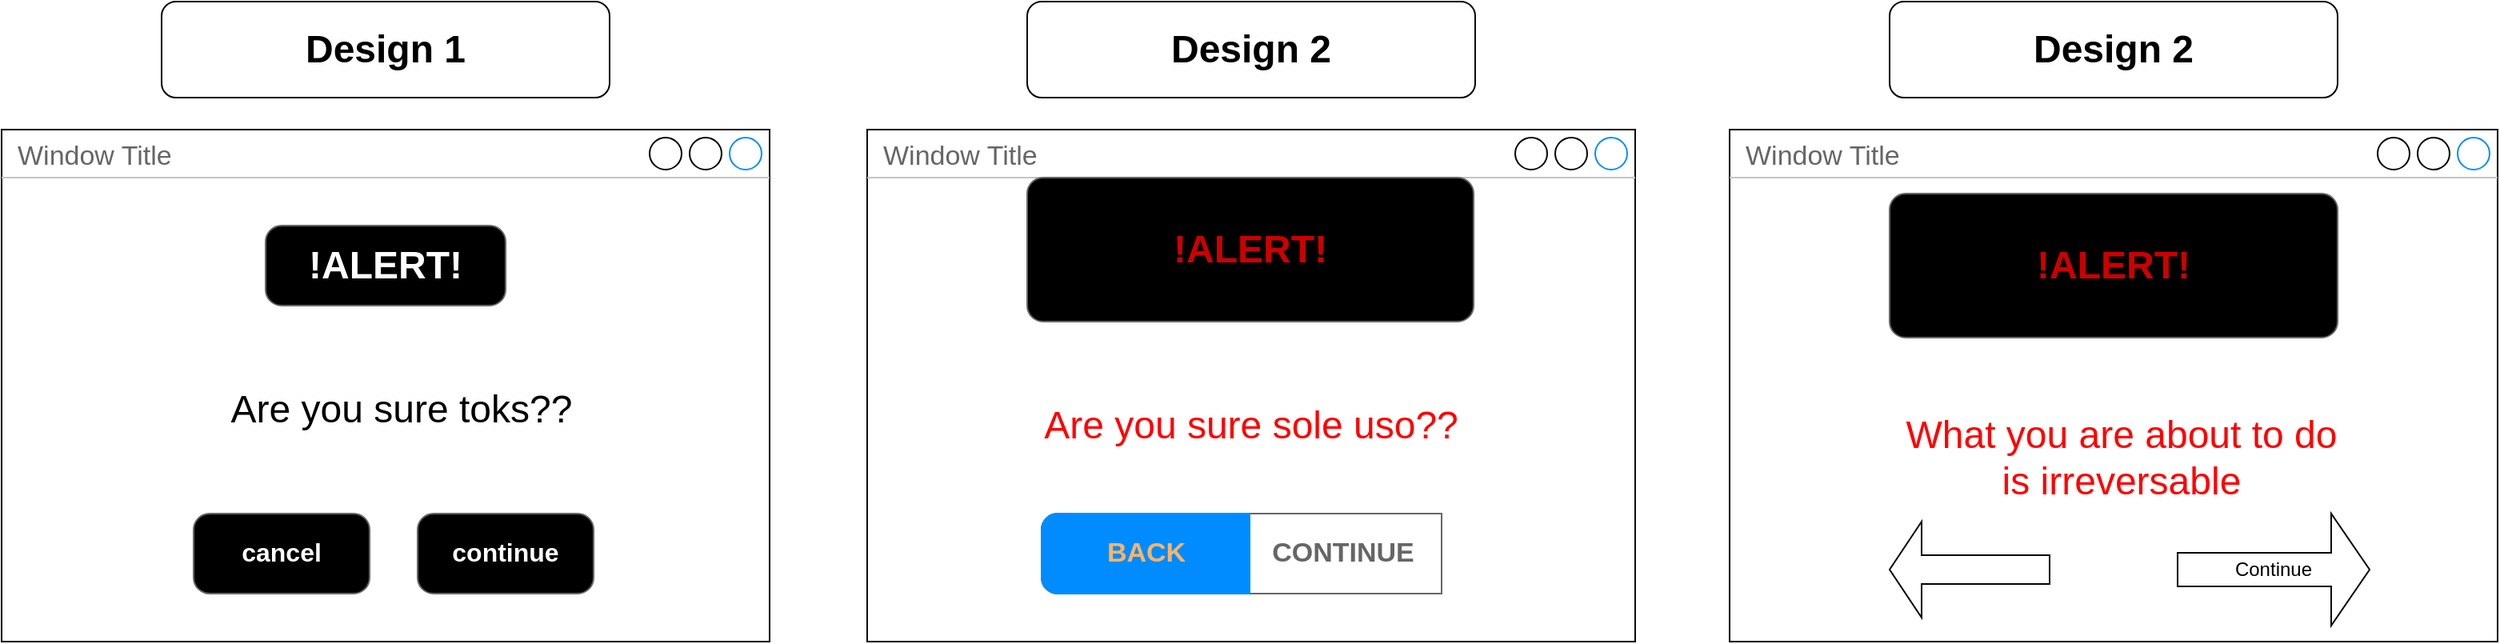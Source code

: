 <mxfile>
    <diagram id="RhHARC6BGmMWJIHtT7Bs" name="Page-1">
        <mxGraphModel dx="1130" dy="792" grid="1" gridSize="10" guides="1" tooltips="1" connect="1" arrows="1" fold="1" page="1" pageScale="1" pageWidth="850" pageHeight="1100" math="0" shadow="0">
            <root>
                <mxCell id="0"/>
                <mxCell id="1" parent="0"/>
                <mxCell id="2" value="Window Title" style="strokeWidth=1;shadow=0;dashed=0;align=center;html=1;shape=mxgraph.mockup.containers.window;align=left;verticalAlign=top;spacingLeft=8;strokeColor2=#008cff;strokeColor3=#c4c4c4;fontColor=#666666;mainText=;fontSize=17;labelBackgroundColor=none;" parent="1" vertex="1">
                    <mxGeometry y="80" width="480" height="320" as="geometry"/>
                </mxCell>
                <mxCell id="3" value="&lt;font style=&quot;font-size: 24px;&quot;&gt;!ALERT!&lt;/font&gt;" style="strokeWidth=1;shadow=0;dashed=0;align=center;html=1;shape=mxgraph.mockup.buttons.button;strokeColor=#666666;fontColor=#ffffff;mainText=;buttonStyle=round;fontSize=17;fontStyle=1;fillColor=#000000;whiteSpace=wrap;" parent="1" vertex="1">
                    <mxGeometry x="165" y="140" width="150" height="50" as="geometry"/>
                </mxCell>
                <mxCell id="4" value="Are you sure toks??" style="text;html=1;strokeColor=none;fillColor=none;align=center;verticalAlign=middle;whiteSpace=wrap;rounded=0;fontSize=24;" parent="1" vertex="1">
                    <mxGeometry x="40" y="200" width="420" height="110" as="geometry"/>
                </mxCell>
                <mxCell id="6" value="&lt;font size=&quot;3&quot;&gt;cancel&lt;/font&gt;" style="strokeWidth=1;shadow=0;dashed=0;align=center;html=1;shape=mxgraph.mockup.buttons.button;strokeColor=#666666;fontColor=#ffffff;mainText=;buttonStyle=round;fontSize=17;fontStyle=1;fillColor=#000000;whiteSpace=wrap;" parent="1" vertex="1">
                    <mxGeometry x="120" y="320" width="110" height="50" as="geometry"/>
                </mxCell>
                <mxCell id="7" value="&lt;font size=&quot;3&quot;&gt;continue&lt;/font&gt;" style="strokeWidth=1;shadow=0;dashed=0;align=center;html=1;shape=mxgraph.mockup.buttons.button;strokeColor=#666666;fontColor=#ffffff;mainText=;buttonStyle=round;fontSize=17;fontStyle=1;fillColor=#000000;whiteSpace=wrap;" parent="1" vertex="1">
                    <mxGeometry x="260" y="320" width="110" height="50" as="geometry"/>
                </mxCell>
                <mxCell id="8" value="&lt;b style=&quot;font-size: 12px;&quot;&gt;&lt;font style=&quot;font-size: 24px;&quot;&gt;Design 1&lt;/font&gt;&lt;/b&gt;&lt;span style=&quot;color: rgba(0, 0, 0, 0); font-family: monospace; font-size: 0px; text-align: start;&quot;&gt;%3CmxGraphModel%3E%3Croot%3E%3CmxCell%20id%3D%220%22%2F%3E%3CmxCell%20id%3D%221%22%20parent%3D%220%22%2F%3E%3CmxCell%20id%3D%222%22%20value%3D%22%26lt%3Bb%20style%3D%26quot%3Bfont-size%3A%2012px%3B%26quot%3B%26gt%3B%26lt%3Bfont%20style%3D%26quot%3Bfont-size%3A%2024px%3B%26quot%3B%26gt%3BDesign%202%26lt%3B%2Ffont%26gt%3B%26lt%3B%2Fb%26gt%3B%22%20style%3D%22rounded%3D1%3BwhiteSpace%3Dwrap%3Bhtml%3D1%3BfontSize%3D24%3B%22%20vertex%3D%221%22%20parent%3D%221%22%3E%3CmxGeometry%20x%3D%22620%22%20y%3D%22-40%22%20width%3D%22280%22%20height%3D%2260%22%20as%3D%22geometry%22%2F%3E%3C%2FmxCell%3E%3C%2Froot%3E%3C%2FmxGraphModel%3E&lt;/span&gt;" style="rounded=1;whiteSpace=wrap;html=1;fontSize=24;" parent="1" vertex="1">
                    <mxGeometry x="100" width="280" height="60" as="geometry"/>
                </mxCell>
                <mxCell id="9" value="&lt;b style=&quot;font-size: 12px;&quot;&gt;&lt;font style=&quot;font-size: 24px;&quot;&gt;Design 2&lt;/font&gt;&lt;/b&gt;&lt;span style=&quot;color: rgba(0, 0, 0, 0); font-family: monospace; font-size: 0px; text-align: start;&quot;&gt;%3CmxGraphModel%3E%3Croot%3E%3CmxCell%20id%3D%220%22%2F%3E%3CmxCell%20id%3D%221%22%20parent%3D%220%22%2F%3E%3CmxCell%20id%3D%222%22%20value%3D%22%26lt%3Bb%20style%3D%26quot%3Bfont-size%3A%2012px%3B%26quot%3B%26gt%3B%26lt%3Bfont%20style%3D%26quot%3Bfont-size%3A%2024px%3B%26quot%3B%26gt%3BDesign%202%26lt%3B%2Ffont%26gt%3B%26lt%3B%2Fb%26gt%3B%22%20style%3D%22rounded%3D1%3BwhiteSpace%3Dwrap%3Bhtml%3D1%3BfontSize%3D24%3B%22%20vertex%3D%221%22%20parent%3D%221%22%3E%3CmxGeometry%20x%3D%22620%22%20y%3D%22-40%22%20width%3D%22280%22%20height%3D%2260%22%20as%3D%22geometry%22%2F%3E%3C%2FmxCell%3E%3C%2Froot%3E%3C%2FmxGraphModel%3E&lt;/span&gt;" style="rounded=1;whiteSpace=wrap;html=1;fontSize=24;" parent="1" vertex="1">
                    <mxGeometry x="641" width="280" height="60" as="geometry"/>
                </mxCell>
                <mxCell id="10" value="Window Title" style="strokeWidth=1;shadow=0;dashed=0;align=center;html=1;shape=mxgraph.mockup.containers.window;align=left;verticalAlign=top;spacingLeft=8;strokeColor2=#008cff;strokeColor3=#c4c4c4;fontColor=#666666;mainText=;fontSize=17;labelBackgroundColor=none;" parent="1" vertex="1">
                    <mxGeometry x="541" y="80" width="480" height="320" as="geometry"/>
                </mxCell>
                <mxCell id="11" value="&lt;font color=&quot;#cc0000&quot; style=&quot;font-size: 24px;&quot;&gt;!ALERT!&lt;/font&gt;" style="strokeWidth=1;shadow=0;dashed=0;align=center;html=1;shape=mxgraph.mockup.buttons.button;strokeColor=#666666;fontColor=#ffffff;mainText=;buttonStyle=round;fontSize=17;fontStyle=1;fillColor=#000000;whiteSpace=wrap;" parent="1" vertex="1">
                    <mxGeometry x="641" y="110" width="279" height="90" as="geometry"/>
                </mxCell>
                <mxCell id="12" value="&lt;font color=&quot;#ff0000&quot;&gt;Are you sure sole uso??&lt;/font&gt;" style="text;html=1;strokeColor=none;fillColor=none;align=center;verticalAlign=middle;whiteSpace=wrap;rounded=0;fontSize=24;" parent="1" vertex="1">
                    <mxGeometry x="571" y="210" width="420" height="110" as="geometry"/>
                </mxCell>
                <mxCell id="16" value="" style="strokeWidth=1;shadow=0;dashed=0;align=center;html=1;shape=mxgraph.mockup.rrect;rSize=10;fillColor=#ffffff;strokeColor=#666666;fontColor=#FF0000;" parent="1" vertex="1">
                    <mxGeometry x="650" y="320" width="250" height="50" as="geometry"/>
                </mxCell>
                <mxCell id="17" value="CONTINUE" style="strokeColor=inherit;fillColor=inherit;gradientColor=inherit;strokeWidth=1;shadow=0;dashed=0;align=center;html=1;shape=mxgraph.mockup.rrect;rSize=0;fontSize=17;fontColor=#666666;fontStyle=1;resizeHeight=1;" parent="16" vertex="1">
                    <mxGeometry width="125" height="50" relative="1" as="geometry">
                        <mxPoint x="125" as="offset"/>
                    </mxGeometry>
                </mxCell>
                <mxCell id="20" value="&lt;font color=&quot;#ffb366&quot;&gt;BACK&lt;/font&gt;" style="strokeWidth=1;shadow=0;dashed=0;align=center;html=1;shape=mxgraph.mockup.leftButton;rSize=10;fontSize=17;fontColor=#ffffff;fontStyle=1;fillColor=#008cff;strokeColor=#008cff;resizeHeight=1;" parent="16" vertex="1">
                    <mxGeometry width="130" height="50" relative="1" as="geometry"/>
                </mxCell>
                <mxCell id="21" value="&lt;b style=&quot;font-size: 12px;&quot;&gt;&lt;font style=&quot;font-size: 24px;&quot;&gt;Design 2&lt;/font&gt;&lt;/b&gt;&lt;span style=&quot;color: rgba(0, 0, 0, 0); font-family: monospace; font-size: 0px; text-align: start;&quot;&gt;%3CmxGraphModel%3E%3Croot%3E%3CmxCell%20id%3D%220%22%2F%3E%3CmxCell%20id%3D%221%22%20parent%3D%220%22%2F%3E%3CmxCell%20id%3D%222%22%20value%3D%22%26lt%3Bb%20style%3D%26quot%3Bfont-size%3A%2012px%3B%26quot%3B%26gt%3B%26lt%3Bfont%20style%3D%26quot%3Bfont-size%3A%2024px%3B%26quot%3B%26gt%3BDesign%202%26lt%3B%2Ffont%26gt%3B%26lt%3B%2Fb%26gt%3B%22%20style%3D%22rounded%3D1%3BwhiteSpace%3Dwrap%3Bhtml%3D1%3BfontSize%3D24%3B%22%20vertex%3D%221%22%20parent%3D%221%22%3E%3CmxGeometry%20x%3D%22620%22%20y%3D%22-40%22%20width%3D%22280%22%20height%3D%2260%22%20as%3D%22geometry%22%2F%3E%3C%2FmxCell%3E%3C%2Froot%3E%3C%2FmxGraphModel%3E&lt;/span&gt;" style="rounded=1;whiteSpace=wrap;html=1;fontSize=24;" vertex="1" parent="1">
                    <mxGeometry x="1180" width="280" height="60" as="geometry"/>
                </mxCell>
                <mxCell id="22" value="Window Title" style="strokeWidth=1;shadow=0;dashed=0;align=center;html=1;shape=mxgraph.mockup.containers.window;align=left;verticalAlign=top;spacingLeft=8;strokeColor2=#008cff;strokeColor3=#c4c4c4;fontColor=#666666;mainText=;fontSize=17;labelBackgroundColor=none;" vertex="1" parent="1">
                    <mxGeometry x="1080" y="80" width="480" height="320" as="geometry"/>
                </mxCell>
                <mxCell id="23" value="&lt;font color=&quot;#cc0000&quot; style=&quot;font-size: 24px;&quot;&gt;!ALERT!&lt;/font&gt;" style="strokeWidth=1;shadow=0;dashed=0;align=center;html=1;shape=mxgraph.mockup.buttons.button;strokeColor=#666666;fontColor=#ffffff;mainText=;buttonStyle=round;fontSize=17;fontStyle=1;fillColor=#000000;whiteSpace=wrap;" vertex="1" parent="1">
                    <mxGeometry x="1180" y="120" width="280" height="90" as="geometry"/>
                </mxCell>
                <mxCell id="24" value="&lt;font color=&quot;#ff0000&quot;&gt;What you are about to do is irreversable&lt;/font&gt;" style="text;html=1;strokeColor=none;fillColor=none;align=center;verticalAlign=middle;whiteSpace=wrap;rounded=0;fontSize=24;" vertex="1" parent="1">
                    <mxGeometry x="1180" y="250" width="290" height="70" as="geometry"/>
                </mxCell>
                <mxCell id="30" value="Continue&lt;span style=&quot;color: rgba(0, 0, 0, 0); font-family: monospace; font-size: 0px; text-align: start;&quot;&gt;%3CmxGraphModel%3E%3Croot%3E%3CmxCell%20id%3D%220%22%2F%3E%3CmxCell%20id%3D%221%22%20parent%3D%220%22%2F%3E%3CmxCell%20id%3D%222%22%20value%3D%22%22%20style%3D%22shape%3DflexArrow%3BendArrow%3Dclassic%3Bhtml%3D1%3B%22%20edge%3D%221%22%20parent%3D%221%22%3E%3CmxGeometry%20width%3D%2250%22%20height%3D%2250%22%20relative%3D%221%22%20as%3D%22geometry%22%3E%3CmxPoint%20x%3D%221297.674%22%20y%3D%22400%22%20as%3D%22sourcePoint%22%2F%3E%3CmxPoint%20x%3D%221210%22%20y%3D%22300%22%20as%3D%22targetPoint%22%2F%3E%3CArray%20as%3D%22points%22%3E%3CmxPoint%20x%3D%221260%22%20y%3D%22670%22%2F%3E%3CmxPoint%20x%3D%221140%22%20y%3D%22680%22%2F%3E%3C%2FArray%3E%3C%2FmxGeometry%3E%3C%2FmxCell%3E%3C%2Froot%3E%3C%2FmxGraphModel%3E&lt;/span&gt;" style="shape=singleArrow;whiteSpace=wrap;html=1;" vertex="1" parent="1">
                    <mxGeometry x="1360" y="320" width="120" height="70" as="geometry"/>
                </mxCell>
                <mxCell id="32" value="" style="shape=singleArrow;direction=west;whiteSpace=wrap;html=1;" vertex="1" parent="1">
                    <mxGeometry x="1180" y="325" width="100" height="60" as="geometry"/>
                </mxCell>
            </root>
        </mxGraphModel>
    </diagram>
</mxfile>